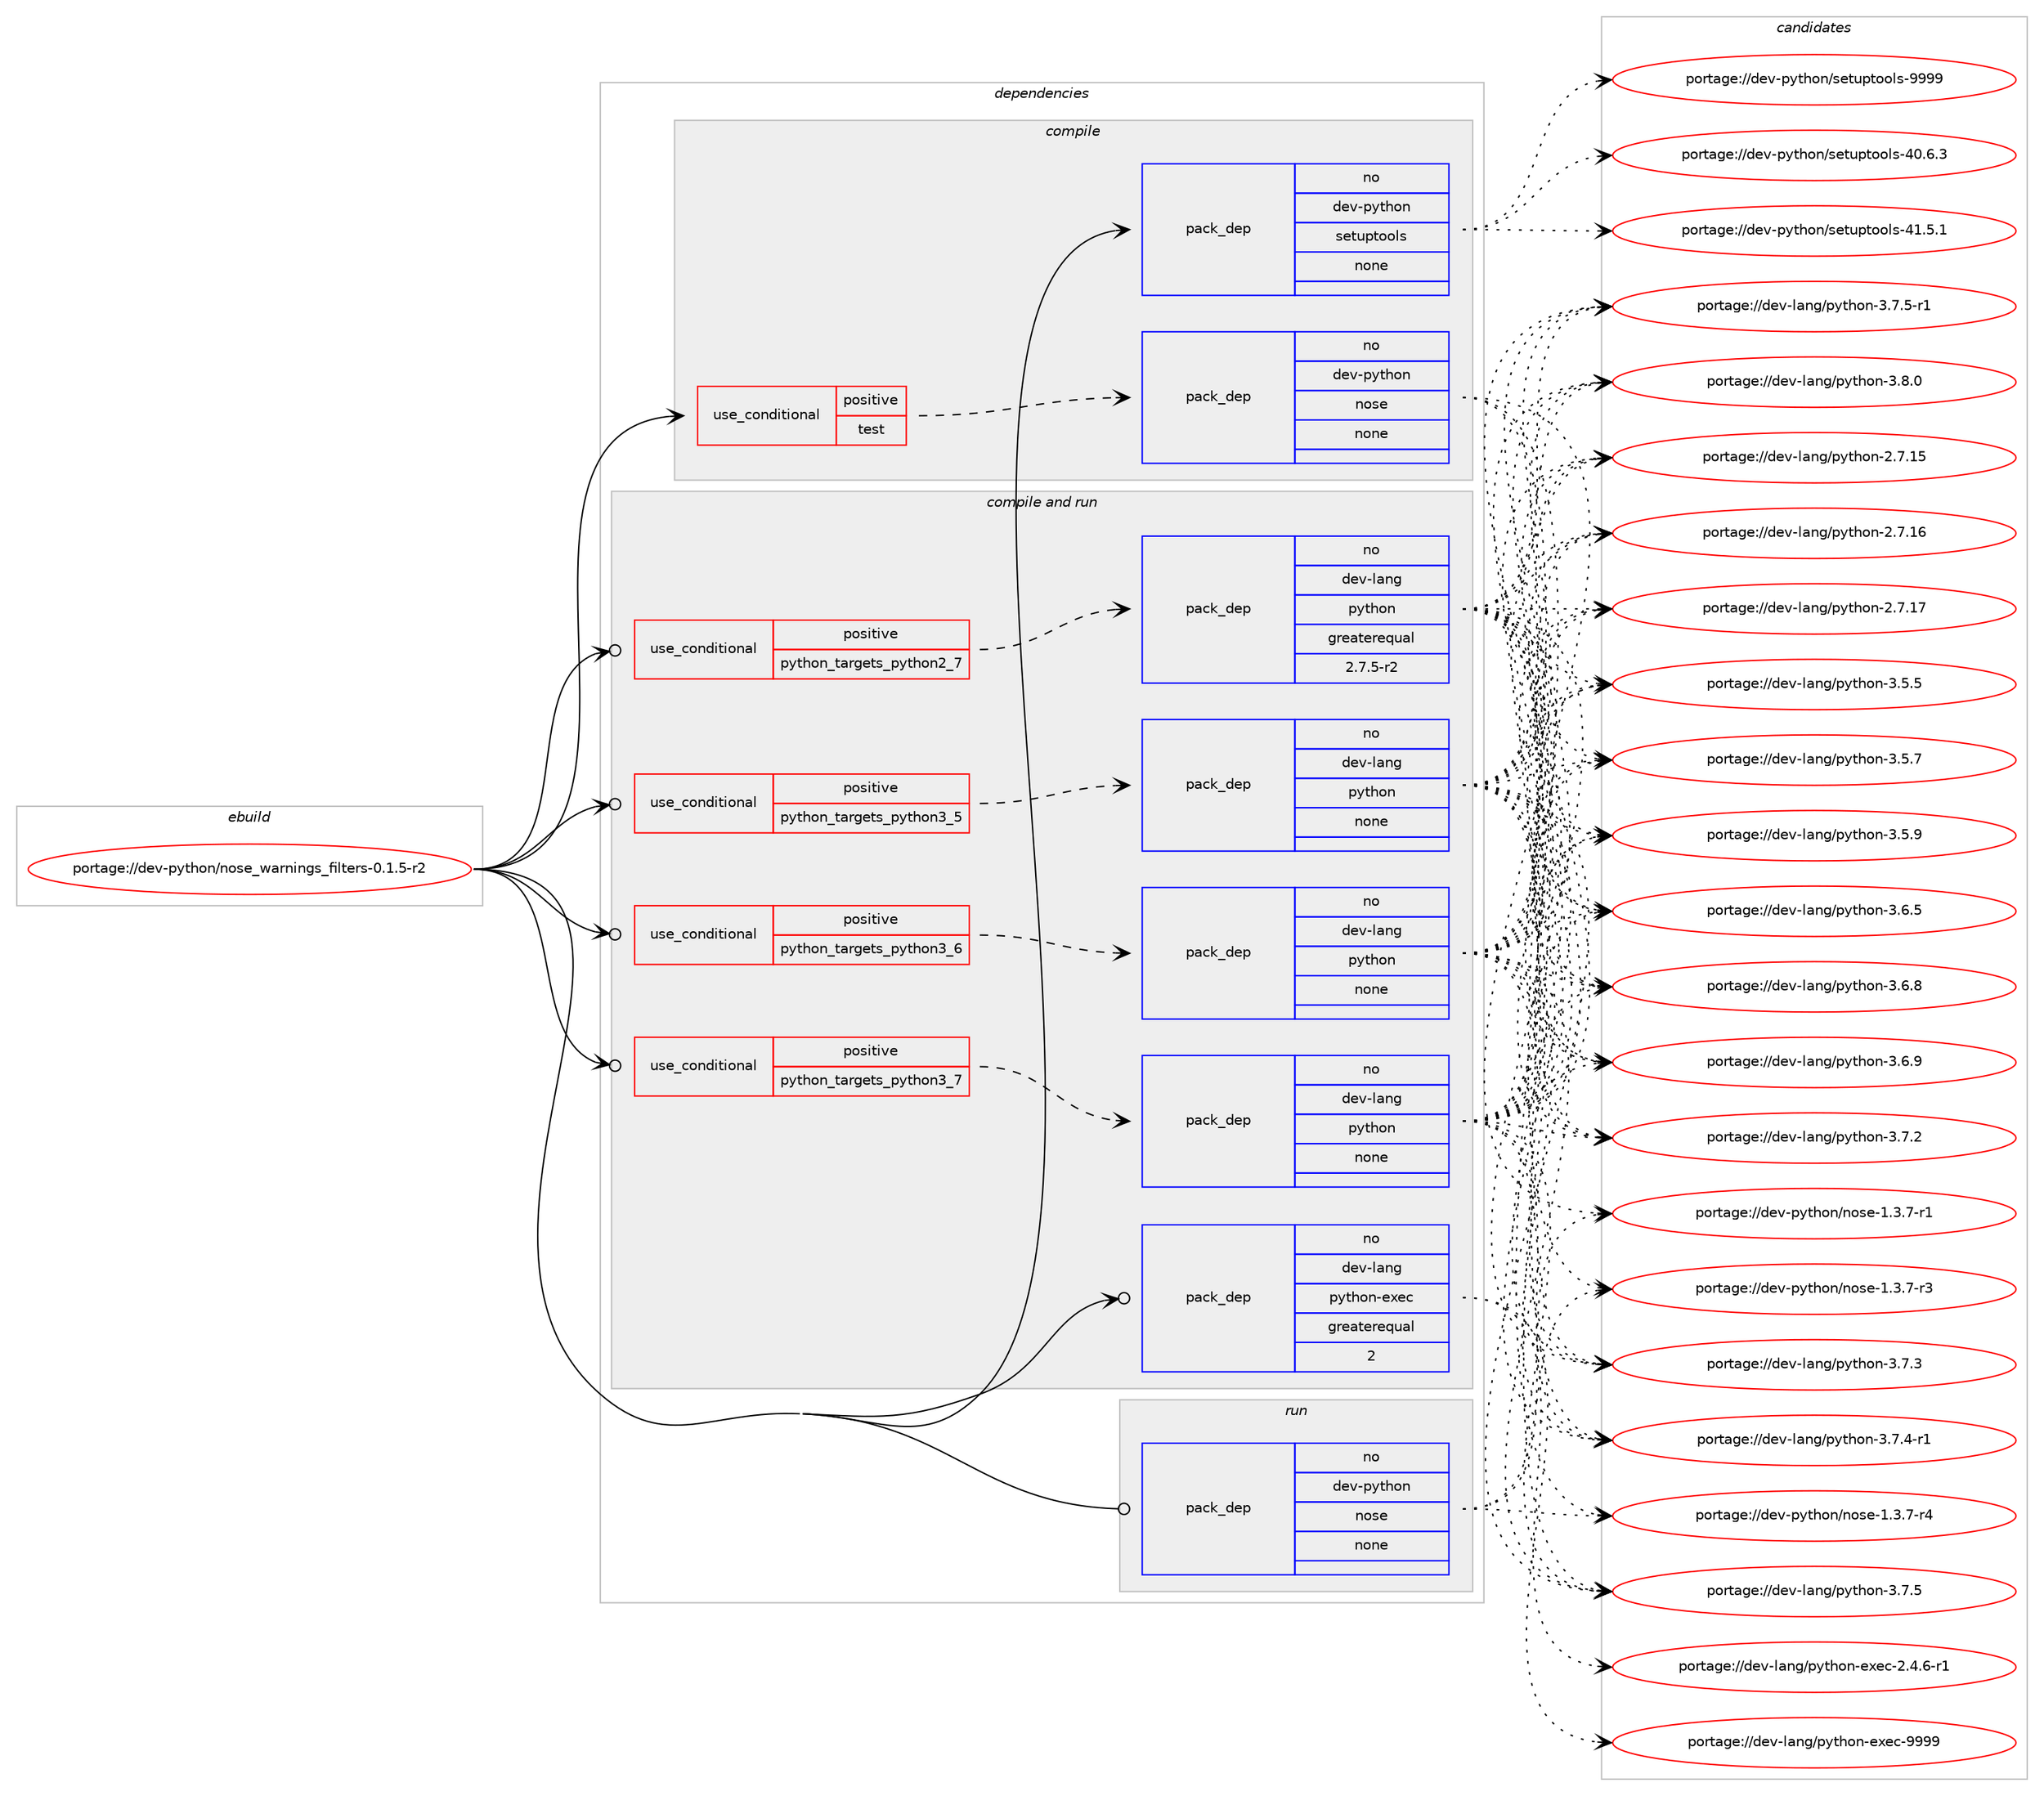 digraph prolog {

# *************
# Graph options
# *************

newrank=true;
concentrate=true;
compound=true;
graph [rankdir=LR,fontname=Helvetica,fontsize=10,ranksep=1.5];#, ranksep=2.5, nodesep=0.2];
edge  [arrowhead=vee];
node  [fontname=Helvetica,fontsize=10];

# **********
# The ebuild
# **********

subgraph cluster_leftcol {
color=gray;
rank=same;
label=<<i>ebuild</i>>;
id [label="portage://dev-python/nose_warnings_filters-0.1.5-r2", color=red, width=4, href="../dev-python/nose_warnings_filters-0.1.5-r2.svg"];
}

# ****************
# The dependencies
# ****************

subgraph cluster_midcol {
color=gray;
label=<<i>dependencies</i>>;
subgraph cluster_compile {
fillcolor="#eeeeee";
style=filled;
label=<<i>compile</i>>;
subgraph cond32525 {
dependency151810 [label=<<TABLE BORDER="0" CELLBORDER="1" CELLSPACING="0" CELLPADDING="4"><TR><TD ROWSPAN="3" CELLPADDING="10">use_conditional</TD></TR><TR><TD>positive</TD></TR><TR><TD>test</TD></TR></TABLE>>, shape=none, color=red];
subgraph pack115958 {
dependency151811 [label=<<TABLE BORDER="0" CELLBORDER="1" CELLSPACING="0" CELLPADDING="4" WIDTH="220"><TR><TD ROWSPAN="6" CELLPADDING="30">pack_dep</TD></TR><TR><TD WIDTH="110">no</TD></TR><TR><TD>dev-python</TD></TR><TR><TD>nose</TD></TR><TR><TD>none</TD></TR><TR><TD></TD></TR></TABLE>>, shape=none, color=blue];
}
dependency151810:e -> dependency151811:w [weight=20,style="dashed",arrowhead="vee"];
}
id:e -> dependency151810:w [weight=20,style="solid",arrowhead="vee"];
subgraph pack115959 {
dependency151812 [label=<<TABLE BORDER="0" CELLBORDER="1" CELLSPACING="0" CELLPADDING="4" WIDTH="220"><TR><TD ROWSPAN="6" CELLPADDING="30">pack_dep</TD></TR><TR><TD WIDTH="110">no</TD></TR><TR><TD>dev-python</TD></TR><TR><TD>setuptools</TD></TR><TR><TD>none</TD></TR><TR><TD></TD></TR></TABLE>>, shape=none, color=blue];
}
id:e -> dependency151812:w [weight=20,style="solid",arrowhead="vee"];
}
subgraph cluster_compileandrun {
fillcolor="#eeeeee";
style=filled;
label=<<i>compile and run</i>>;
subgraph cond32526 {
dependency151813 [label=<<TABLE BORDER="0" CELLBORDER="1" CELLSPACING="0" CELLPADDING="4"><TR><TD ROWSPAN="3" CELLPADDING="10">use_conditional</TD></TR><TR><TD>positive</TD></TR><TR><TD>python_targets_python2_7</TD></TR></TABLE>>, shape=none, color=red];
subgraph pack115960 {
dependency151814 [label=<<TABLE BORDER="0" CELLBORDER="1" CELLSPACING="0" CELLPADDING="4" WIDTH="220"><TR><TD ROWSPAN="6" CELLPADDING="30">pack_dep</TD></TR><TR><TD WIDTH="110">no</TD></TR><TR><TD>dev-lang</TD></TR><TR><TD>python</TD></TR><TR><TD>greaterequal</TD></TR><TR><TD>2.7.5-r2</TD></TR></TABLE>>, shape=none, color=blue];
}
dependency151813:e -> dependency151814:w [weight=20,style="dashed",arrowhead="vee"];
}
id:e -> dependency151813:w [weight=20,style="solid",arrowhead="odotvee"];
subgraph cond32527 {
dependency151815 [label=<<TABLE BORDER="0" CELLBORDER="1" CELLSPACING="0" CELLPADDING="4"><TR><TD ROWSPAN="3" CELLPADDING="10">use_conditional</TD></TR><TR><TD>positive</TD></TR><TR><TD>python_targets_python3_5</TD></TR></TABLE>>, shape=none, color=red];
subgraph pack115961 {
dependency151816 [label=<<TABLE BORDER="0" CELLBORDER="1" CELLSPACING="0" CELLPADDING="4" WIDTH="220"><TR><TD ROWSPAN="6" CELLPADDING="30">pack_dep</TD></TR><TR><TD WIDTH="110">no</TD></TR><TR><TD>dev-lang</TD></TR><TR><TD>python</TD></TR><TR><TD>none</TD></TR><TR><TD></TD></TR></TABLE>>, shape=none, color=blue];
}
dependency151815:e -> dependency151816:w [weight=20,style="dashed",arrowhead="vee"];
}
id:e -> dependency151815:w [weight=20,style="solid",arrowhead="odotvee"];
subgraph cond32528 {
dependency151817 [label=<<TABLE BORDER="0" CELLBORDER="1" CELLSPACING="0" CELLPADDING="4"><TR><TD ROWSPAN="3" CELLPADDING="10">use_conditional</TD></TR><TR><TD>positive</TD></TR><TR><TD>python_targets_python3_6</TD></TR></TABLE>>, shape=none, color=red];
subgraph pack115962 {
dependency151818 [label=<<TABLE BORDER="0" CELLBORDER="1" CELLSPACING="0" CELLPADDING="4" WIDTH="220"><TR><TD ROWSPAN="6" CELLPADDING="30">pack_dep</TD></TR><TR><TD WIDTH="110">no</TD></TR><TR><TD>dev-lang</TD></TR><TR><TD>python</TD></TR><TR><TD>none</TD></TR><TR><TD></TD></TR></TABLE>>, shape=none, color=blue];
}
dependency151817:e -> dependency151818:w [weight=20,style="dashed",arrowhead="vee"];
}
id:e -> dependency151817:w [weight=20,style="solid",arrowhead="odotvee"];
subgraph cond32529 {
dependency151819 [label=<<TABLE BORDER="0" CELLBORDER="1" CELLSPACING="0" CELLPADDING="4"><TR><TD ROWSPAN="3" CELLPADDING="10">use_conditional</TD></TR><TR><TD>positive</TD></TR><TR><TD>python_targets_python3_7</TD></TR></TABLE>>, shape=none, color=red];
subgraph pack115963 {
dependency151820 [label=<<TABLE BORDER="0" CELLBORDER="1" CELLSPACING="0" CELLPADDING="4" WIDTH="220"><TR><TD ROWSPAN="6" CELLPADDING="30">pack_dep</TD></TR><TR><TD WIDTH="110">no</TD></TR><TR><TD>dev-lang</TD></TR><TR><TD>python</TD></TR><TR><TD>none</TD></TR><TR><TD></TD></TR></TABLE>>, shape=none, color=blue];
}
dependency151819:e -> dependency151820:w [weight=20,style="dashed",arrowhead="vee"];
}
id:e -> dependency151819:w [weight=20,style="solid",arrowhead="odotvee"];
subgraph pack115964 {
dependency151821 [label=<<TABLE BORDER="0" CELLBORDER="1" CELLSPACING="0" CELLPADDING="4" WIDTH="220"><TR><TD ROWSPAN="6" CELLPADDING="30">pack_dep</TD></TR><TR><TD WIDTH="110">no</TD></TR><TR><TD>dev-lang</TD></TR><TR><TD>python-exec</TD></TR><TR><TD>greaterequal</TD></TR><TR><TD>2</TD></TR></TABLE>>, shape=none, color=blue];
}
id:e -> dependency151821:w [weight=20,style="solid",arrowhead="odotvee"];
}
subgraph cluster_run {
fillcolor="#eeeeee";
style=filled;
label=<<i>run</i>>;
subgraph pack115965 {
dependency151822 [label=<<TABLE BORDER="0" CELLBORDER="1" CELLSPACING="0" CELLPADDING="4" WIDTH="220"><TR><TD ROWSPAN="6" CELLPADDING="30">pack_dep</TD></TR><TR><TD WIDTH="110">no</TD></TR><TR><TD>dev-python</TD></TR><TR><TD>nose</TD></TR><TR><TD>none</TD></TR><TR><TD></TD></TR></TABLE>>, shape=none, color=blue];
}
id:e -> dependency151822:w [weight=20,style="solid",arrowhead="odot"];
}
}

# **************
# The candidates
# **************

subgraph cluster_choices {
rank=same;
color=gray;
label=<<i>candidates</i>>;

subgraph choice115958 {
color=black;
nodesep=1;
choiceportage10010111845112121116104111110471101111151014549465146554511449 [label="portage://dev-python/nose-1.3.7-r1", color=red, width=4,href="../dev-python/nose-1.3.7-r1.svg"];
choiceportage10010111845112121116104111110471101111151014549465146554511451 [label="portage://dev-python/nose-1.3.7-r3", color=red, width=4,href="../dev-python/nose-1.3.7-r3.svg"];
choiceportage10010111845112121116104111110471101111151014549465146554511452 [label="portage://dev-python/nose-1.3.7-r4", color=red, width=4,href="../dev-python/nose-1.3.7-r4.svg"];
dependency151811:e -> choiceportage10010111845112121116104111110471101111151014549465146554511449:w [style=dotted,weight="100"];
dependency151811:e -> choiceportage10010111845112121116104111110471101111151014549465146554511451:w [style=dotted,weight="100"];
dependency151811:e -> choiceportage10010111845112121116104111110471101111151014549465146554511452:w [style=dotted,weight="100"];
}
subgraph choice115959 {
color=black;
nodesep=1;
choiceportage100101118451121211161041111104711510111611711211611111110811545524846544651 [label="portage://dev-python/setuptools-40.6.3", color=red, width=4,href="../dev-python/setuptools-40.6.3.svg"];
choiceportage100101118451121211161041111104711510111611711211611111110811545524946534649 [label="portage://dev-python/setuptools-41.5.1", color=red, width=4,href="../dev-python/setuptools-41.5.1.svg"];
choiceportage10010111845112121116104111110471151011161171121161111111081154557575757 [label="portage://dev-python/setuptools-9999", color=red, width=4,href="../dev-python/setuptools-9999.svg"];
dependency151812:e -> choiceportage100101118451121211161041111104711510111611711211611111110811545524846544651:w [style=dotted,weight="100"];
dependency151812:e -> choiceportage100101118451121211161041111104711510111611711211611111110811545524946534649:w [style=dotted,weight="100"];
dependency151812:e -> choiceportage10010111845112121116104111110471151011161171121161111111081154557575757:w [style=dotted,weight="100"];
}
subgraph choice115960 {
color=black;
nodesep=1;
choiceportage10010111845108971101034711212111610411111045504655464953 [label="portage://dev-lang/python-2.7.15", color=red, width=4,href="../dev-lang/python-2.7.15.svg"];
choiceportage10010111845108971101034711212111610411111045504655464954 [label="portage://dev-lang/python-2.7.16", color=red, width=4,href="../dev-lang/python-2.7.16.svg"];
choiceportage10010111845108971101034711212111610411111045504655464955 [label="portage://dev-lang/python-2.7.17", color=red, width=4,href="../dev-lang/python-2.7.17.svg"];
choiceportage100101118451089711010347112121116104111110455146534653 [label="portage://dev-lang/python-3.5.5", color=red, width=4,href="../dev-lang/python-3.5.5.svg"];
choiceportage100101118451089711010347112121116104111110455146534655 [label="portage://dev-lang/python-3.5.7", color=red, width=4,href="../dev-lang/python-3.5.7.svg"];
choiceportage100101118451089711010347112121116104111110455146534657 [label="portage://dev-lang/python-3.5.9", color=red, width=4,href="../dev-lang/python-3.5.9.svg"];
choiceportage100101118451089711010347112121116104111110455146544653 [label="portage://dev-lang/python-3.6.5", color=red, width=4,href="../dev-lang/python-3.6.5.svg"];
choiceportage100101118451089711010347112121116104111110455146544656 [label="portage://dev-lang/python-3.6.8", color=red, width=4,href="../dev-lang/python-3.6.8.svg"];
choiceportage100101118451089711010347112121116104111110455146544657 [label="portage://dev-lang/python-3.6.9", color=red, width=4,href="../dev-lang/python-3.6.9.svg"];
choiceportage100101118451089711010347112121116104111110455146554650 [label="portage://dev-lang/python-3.7.2", color=red, width=4,href="../dev-lang/python-3.7.2.svg"];
choiceportage100101118451089711010347112121116104111110455146554651 [label="portage://dev-lang/python-3.7.3", color=red, width=4,href="../dev-lang/python-3.7.3.svg"];
choiceportage1001011184510897110103471121211161041111104551465546524511449 [label="portage://dev-lang/python-3.7.4-r1", color=red, width=4,href="../dev-lang/python-3.7.4-r1.svg"];
choiceportage100101118451089711010347112121116104111110455146554653 [label="portage://dev-lang/python-3.7.5", color=red, width=4,href="../dev-lang/python-3.7.5.svg"];
choiceportage1001011184510897110103471121211161041111104551465546534511449 [label="portage://dev-lang/python-3.7.5-r1", color=red, width=4,href="../dev-lang/python-3.7.5-r1.svg"];
choiceportage100101118451089711010347112121116104111110455146564648 [label="portage://dev-lang/python-3.8.0", color=red, width=4,href="../dev-lang/python-3.8.0.svg"];
dependency151814:e -> choiceportage10010111845108971101034711212111610411111045504655464953:w [style=dotted,weight="100"];
dependency151814:e -> choiceportage10010111845108971101034711212111610411111045504655464954:w [style=dotted,weight="100"];
dependency151814:e -> choiceportage10010111845108971101034711212111610411111045504655464955:w [style=dotted,weight="100"];
dependency151814:e -> choiceportage100101118451089711010347112121116104111110455146534653:w [style=dotted,weight="100"];
dependency151814:e -> choiceportage100101118451089711010347112121116104111110455146534655:w [style=dotted,weight="100"];
dependency151814:e -> choiceportage100101118451089711010347112121116104111110455146534657:w [style=dotted,weight="100"];
dependency151814:e -> choiceportage100101118451089711010347112121116104111110455146544653:w [style=dotted,weight="100"];
dependency151814:e -> choiceportage100101118451089711010347112121116104111110455146544656:w [style=dotted,weight="100"];
dependency151814:e -> choiceportage100101118451089711010347112121116104111110455146544657:w [style=dotted,weight="100"];
dependency151814:e -> choiceportage100101118451089711010347112121116104111110455146554650:w [style=dotted,weight="100"];
dependency151814:e -> choiceportage100101118451089711010347112121116104111110455146554651:w [style=dotted,weight="100"];
dependency151814:e -> choiceportage1001011184510897110103471121211161041111104551465546524511449:w [style=dotted,weight="100"];
dependency151814:e -> choiceportage100101118451089711010347112121116104111110455146554653:w [style=dotted,weight="100"];
dependency151814:e -> choiceportage1001011184510897110103471121211161041111104551465546534511449:w [style=dotted,weight="100"];
dependency151814:e -> choiceportage100101118451089711010347112121116104111110455146564648:w [style=dotted,weight="100"];
}
subgraph choice115961 {
color=black;
nodesep=1;
choiceportage10010111845108971101034711212111610411111045504655464953 [label="portage://dev-lang/python-2.7.15", color=red, width=4,href="../dev-lang/python-2.7.15.svg"];
choiceportage10010111845108971101034711212111610411111045504655464954 [label="portage://dev-lang/python-2.7.16", color=red, width=4,href="../dev-lang/python-2.7.16.svg"];
choiceportage10010111845108971101034711212111610411111045504655464955 [label="portage://dev-lang/python-2.7.17", color=red, width=4,href="../dev-lang/python-2.7.17.svg"];
choiceportage100101118451089711010347112121116104111110455146534653 [label="portage://dev-lang/python-3.5.5", color=red, width=4,href="../dev-lang/python-3.5.5.svg"];
choiceportage100101118451089711010347112121116104111110455146534655 [label="portage://dev-lang/python-3.5.7", color=red, width=4,href="../dev-lang/python-3.5.7.svg"];
choiceportage100101118451089711010347112121116104111110455146534657 [label="portage://dev-lang/python-3.5.9", color=red, width=4,href="../dev-lang/python-3.5.9.svg"];
choiceportage100101118451089711010347112121116104111110455146544653 [label="portage://dev-lang/python-3.6.5", color=red, width=4,href="../dev-lang/python-3.6.5.svg"];
choiceportage100101118451089711010347112121116104111110455146544656 [label="portage://dev-lang/python-3.6.8", color=red, width=4,href="../dev-lang/python-3.6.8.svg"];
choiceportage100101118451089711010347112121116104111110455146544657 [label="portage://dev-lang/python-3.6.9", color=red, width=4,href="../dev-lang/python-3.6.9.svg"];
choiceportage100101118451089711010347112121116104111110455146554650 [label="portage://dev-lang/python-3.7.2", color=red, width=4,href="../dev-lang/python-3.7.2.svg"];
choiceportage100101118451089711010347112121116104111110455146554651 [label="portage://dev-lang/python-3.7.3", color=red, width=4,href="../dev-lang/python-3.7.3.svg"];
choiceportage1001011184510897110103471121211161041111104551465546524511449 [label="portage://dev-lang/python-3.7.4-r1", color=red, width=4,href="../dev-lang/python-3.7.4-r1.svg"];
choiceportage100101118451089711010347112121116104111110455146554653 [label="portage://dev-lang/python-3.7.5", color=red, width=4,href="../dev-lang/python-3.7.5.svg"];
choiceportage1001011184510897110103471121211161041111104551465546534511449 [label="portage://dev-lang/python-3.7.5-r1", color=red, width=4,href="../dev-lang/python-3.7.5-r1.svg"];
choiceportage100101118451089711010347112121116104111110455146564648 [label="portage://dev-lang/python-3.8.0", color=red, width=4,href="../dev-lang/python-3.8.0.svg"];
dependency151816:e -> choiceportage10010111845108971101034711212111610411111045504655464953:w [style=dotted,weight="100"];
dependency151816:e -> choiceportage10010111845108971101034711212111610411111045504655464954:w [style=dotted,weight="100"];
dependency151816:e -> choiceportage10010111845108971101034711212111610411111045504655464955:w [style=dotted,weight="100"];
dependency151816:e -> choiceportage100101118451089711010347112121116104111110455146534653:w [style=dotted,weight="100"];
dependency151816:e -> choiceportage100101118451089711010347112121116104111110455146534655:w [style=dotted,weight="100"];
dependency151816:e -> choiceportage100101118451089711010347112121116104111110455146534657:w [style=dotted,weight="100"];
dependency151816:e -> choiceportage100101118451089711010347112121116104111110455146544653:w [style=dotted,weight="100"];
dependency151816:e -> choiceportage100101118451089711010347112121116104111110455146544656:w [style=dotted,weight="100"];
dependency151816:e -> choiceportage100101118451089711010347112121116104111110455146544657:w [style=dotted,weight="100"];
dependency151816:e -> choiceportage100101118451089711010347112121116104111110455146554650:w [style=dotted,weight="100"];
dependency151816:e -> choiceportage100101118451089711010347112121116104111110455146554651:w [style=dotted,weight="100"];
dependency151816:e -> choiceportage1001011184510897110103471121211161041111104551465546524511449:w [style=dotted,weight="100"];
dependency151816:e -> choiceportage100101118451089711010347112121116104111110455146554653:w [style=dotted,weight="100"];
dependency151816:e -> choiceportage1001011184510897110103471121211161041111104551465546534511449:w [style=dotted,weight="100"];
dependency151816:e -> choiceportage100101118451089711010347112121116104111110455146564648:w [style=dotted,weight="100"];
}
subgraph choice115962 {
color=black;
nodesep=1;
choiceportage10010111845108971101034711212111610411111045504655464953 [label="portage://dev-lang/python-2.7.15", color=red, width=4,href="../dev-lang/python-2.7.15.svg"];
choiceportage10010111845108971101034711212111610411111045504655464954 [label="portage://dev-lang/python-2.7.16", color=red, width=4,href="../dev-lang/python-2.7.16.svg"];
choiceportage10010111845108971101034711212111610411111045504655464955 [label="portage://dev-lang/python-2.7.17", color=red, width=4,href="../dev-lang/python-2.7.17.svg"];
choiceportage100101118451089711010347112121116104111110455146534653 [label="portage://dev-lang/python-3.5.5", color=red, width=4,href="../dev-lang/python-3.5.5.svg"];
choiceportage100101118451089711010347112121116104111110455146534655 [label="portage://dev-lang/python-3.5.7", color=red, width=4,href="../dev-lang/python-3.5.7.svg"];
choiceportage100101118451089711010347112121116104111110455146534657 [label="portage://dev-lang/python-3.5.9", color=red, width=4,href="../dev-lang/python-3.5.9.svg"];
choiceportage100101118451089711010347112121116104111110455146544653 [label="portage://dev-lang/python-3.6.5", color=red, width=4,href="../dev-lang/python-3.6.5.svg"];
choiceportage100101118451089711010347112121116104111110455146544656 [label="portage://dev-lang/python-3.6.8", color=red, width=4,href="../dev-lang/python-3.6.8.svg"];
choiceportage100101118451089711010347112121116104111110455146544657 [label="portage://dev-lang/python-3.6.9", color=red, width=4,href="../dev-lang/python-3.6.9.svg"];
choiceportage100101118451089711010347112121116104111110455146554650 [label="portage://dev-lang/python-3.7.2", color=red, width=4,href="../dev-lang/python-3.7.2.svg"];
choiceportage100101118451089711010347112121116104111110455146554651 [label="portage://dev-lang/python-3.7.3", color=red, width=4,href="../dev-lang/python-3.7.3.svg"];
choiceportage1001011184510897110103471121211161041111104551465546524511449 [label="portage://dev-lang/python-3.7.4-r1", color=red, width=4,href="../dev-lang/python-3.7.4-r1.svg"];
choiceportage100101118451089711010347112121116104111110455146554653 [label="portage://dev-lang/python-3.7.5", color=red, width=4,href="../dev-lang/python-3.7.5.svg"];
choiceportage1001011184510897110103471121211161041111104551465546534511449 [label="portage://dev-lang/python-3.7.5-r1", color=red, width=4,href="../dev-lang/python-3.7.5-r1.svg"];
choiceportage100101118451089711010347112121116104111110455146564648 [label="portage://dev-lang/python-3.8.0", color=red, width=4,href="../dev-lang/python-3.8.0.svg"];
dependency151818:e -> choiceportage10010111845108971101034711212111610411111045504655464953:w [style=dotted,weight="100"];
dependency151818:e -> choiceportage10010111845108971101034711212111610411111045504655464954:w [style=dotted,weight="100"];
dependency151818:e -> choiceportage10010111845108971101034711212111610411111045504655464955:w [style=dotted,weight="100"];
dependency151818:e -> choiceportage100101118451089711010347112121116104111110455146534653:w [style=dotted,weight="100"];
dependency151818:e -> choiceportage100101118451089711010347112121116104111110455146534655:w [style=dotted,weight="100"];
dependency151818:e -> choiceportage100101118451089711010347112121116104111110455146534657:w [style=dotted,weight="100"];
dependency151818:e -> choiceportage100101118451089711010347112121116104111110455146544653:w [style=dotted,weight="100"];
dependency151818:e -> choiceportage100101118451089711010347112121116104111110455146544656:w [style=dotted,weight="100"];
dependency151818:e -> choiceportage100101118451089711010347112121116104111110455146544657:w [style=dotted,weight="100"];
dependency151818:e -> choiceportage100101118451089711010347112121116104111110455146554650:w [style=dotted,weight="100"];
dependency151818:e -> choiceportage100101118451089711010347112121116104111110455146554651:w [style=dotted,weight="100"];
dependency151818:e -> choiceportage1001011184510897110103471121211161041111104551465546524511449:w [style=dotted,weight="100"];
dependency151818:e -> choiceportage100101118451089711010347112121116104111110455146554653:w [style=dotted,weight="100"];
dependency151818:e -> choiceportage1001011184510897110103471121211161041111104551465546534511449:w [style=dotted,weight="100"];
dependency151818:e -> choiceportage100101118451089711010347112121116104111110455146564648:w [style=dotted,weight="100"];
}
subgraph choice115963 {
color=black;
nodesep=1;
choiceportage10010111845108971101034711212111610411111045504655464953 [label="portage://dev-lang/python-2.7.15", color=red, width=4,href="../dev-lang/python-2.7.15.svg"];
choiceportage10010111845108971101034711212111610411111045504655464954 [label="portage://dev-lang/python-2.7.16", color=red, width=4,href="../dev-lang/python-2.7.16.svg"];
choiceportage10010111845108971101034711212111610411111045504655464955 [label="portage://dev-lang/python-2.7.17", color=red, width=4,href="../dev-lang/python-2.7.17.svg"];
choiceportage100101118451089711010347112121116104111110455146534653 [label="portage://dev-lang/python-3.5.5", color=red, width=4,href="../dev-lang/python-3.5.5.svg"];
choiceportage100101118451089711010347112121116104111110455146534655 [label="portage://dev-lang/python-3.5.7", color=red, width=4,href="../dev-lang/python-3.5.7.svg"];
choiceportage100101118451089711010347112121116104111110455146534657 [label="portage://dev-lang/python-3.5.9", color=red, width=4,href="../dev-lang/python-3.5.9.svg"];
choiceportage100101118451089711010347112121116104111110455146544653 [label="portage://dev-lang/python-3.6.5", color=red, width=4,href="../dev-lang/python-3.6.5.svg"];
choiceportage100101118451089711010347112121116104111110455146544656 [label="portage://dev-lang/python-3.6.8", color=red, width=4,href="../dev-lang/python-3.6.8.svg"];
choiceportage100101118451089711010347112121116104111110455146544657 [label="portage://dev-lang/python-3.6.9", color=red, width=4,href="../dev-lang/python-3.6.9.svg"];
choiceportage100101118451089711010347112121116104111110455146554650 [label="portage://dev-lang/python-3.7.2", color=red, width=4,href="../dev-lang/python-3.7.2.svg"];
choiceportage100101118451089711010347112121116104111110455146554651 [label="portage://dev-lang/python-3.7.3", color=red, width=4,href="../dev-lang/python-3.7.3.svg"];
choiceportage1001011184510897110103471121211161041111104551465546524511449 [label="portage://dev-lang/python-3.7.4-r1", color=red, width=4,href="../dev-lang/python-3.7.4-r1.svg"];
choiceportage100101118451089711010347112121116104111110455146554653 [label="portage://dev-lang/python-3.7.5", color=red, width=4,href="../dev-lang/python-3.7.5.svg"];
choiceportage1001011184510897110103471121211161041111104551465546534511449 [label="portage://dev-lang/python-3.7.5-r1", color=red, width=4,href="../dev-lang/python-3.7.5-r1.svg"];
choiceportage100101118451089711010347112121116104111110455146564648 [label="portage://dev-lang/python-3.8.0", color=red, width=4,href="../dev-lang/python-3.8.0.svg"];
dependency151820:e -> choiceportage10010111845108971101034711212111610411111045504655464953:w [style=dotted,weight="100"];
dependency151820:e -> choiceportage10010111845108971101034711212111610411111045504655464954:w [style=dotted,weight="100"];
dependency151820:e -> choiceportage10010111845108971101034711212111610411111045504655464955:w [style=dotted,weight="100"];
dependency151820:e -> choiceportage100101118451089711010347112121116104111110455146534653:w [style=dotted,weight="100"];
dependency151820:e -> choiceportage100101118451089711010347112121116104111110455146534655:w [style=dotted,weight="100"];
dependency151820:e -> choiceportage100101118451089711010347112121116104111110455146534657:w [style=dotted,weight="100"];
dependency151820:e -> choiceportage100101118451089711010347112121116104111110455146544653:w [style=dotted,weight="100"];
dependency151820:e -> choiceportage100101118451089711010347112121116104111110455146544656:w [style=dotted,weight="100"];
dependency151820:e -> choiceportage100101118451089711010347112121116104111110455146544657:w [style=dotted,weight="100"];
dependency151820:e -> choiceportage100101118451089711010347112121116104111110455146554650:w [style=dotted,weight="100"];
dependency151820:e -> choiceportage100101118451089711010347112121116104111110455146554651:w [style=dotted,weight="100"];
dependency151820:e -> choiceportage1001011184510897110103471121211161041111104551465546524511449:w [style=dotted,weight="100"];
dependency151820:e -> choiceportage100101118451089711010347112121116104111110455146554653:w [style=dotted,weight="100"];
dependency151820:e -> choiceportage1001011184510897110103471121211161041111104551465546534511449:w [style=dotted,weight="100"];
dependency151820:e -> choiceportage100101118451089711010347112121116104111110455146564648:w [style=dotted,weight="100"];
}
subgraph choice115964 {
color=black;
nodesep=1;
choiceportage10010111845108971101034711212111610411111045101120101994550465246544511449 [label="portage://dev-lang/python-exec-2.4.6-r1", color=red, width=4,href="../dev-lang/python-exec-2.4.6-r1.svg"];
choiceportage10010111845108971101034711212111610411111045101120101994557575757 [label="portage://dev-lang/python-exec-9999", color=red, width=4,href="../dev-lang/python-exec-9999.svg"];
dependency151821:e -> choiceportage10010111845108971101034711212111610411111045101120101994550465246544511449:w [style=dotted,weight="100"];
dependency151821:e -> choiceportage10010111845108971101034711212111610411111045101120101994557575757:w [style=dotted,weight="100"];
}
subgraph choice115965 {
color=black;
nodesep=1;
choiceportage10010111845112121116104111110471101111151014549465146554511449 [label="portage://dev-python/nose-1.3.7-r1", color=red, width=4,href="../dev-python/nose-1.3.7-r1.svg"];
choiceportage10010111845112121116104111110471101111151014549465146554511451 [label="portage://dev-python/nose-1.3.7-r3", color=red, width=4,href="../dev-python/nose-1.3.7-r3.svg"];
choiceportage10010111845112121116104111110471101111151014549465146554511452 [label="portage://dev-python/nose-1.3.7-r4", color=red, width=4,href="../dev-python/nose-1.3.7-r4.svg"];
dependency151822:e -> choiceportage10010111845112121116104111110471101111151014549465146554511449:w [style=dotted,weight="100"];
dependency151822:e -> choiceportage10010111845112121116104111110471101111151014549465146554511451:w [style=dotted,weight="100"];
dependency151822:e -> choiceportage10010111845112121116104111110471101111151014549465146554511452:w [style=dotted,weight="100"];
}
}

}

